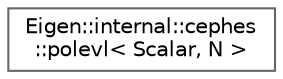 digraph "类继承关系图"
{
 // LATEX_PDF_SIZE
  bgcolor="transparent";
  edge [fontname=Helvetica,fontsize=10,labelfontname=Helvetica,labelfontsize=10];
  node [fontname=Helvetica,fontsize=10,shape=box,height=0.2,width=0.4];
  rankdir="LR";
  Node0 [id="Node000000",label="Eigen::internal::cephes\l::polevl\< Scalar, N \>",height=0.2,width=0.4,color="grey40", fillcolor="white", style="filled",URL="$struct_eigen_1_1internal_1_1cephes_1_1polevl.html",tooltip=" "];
}
